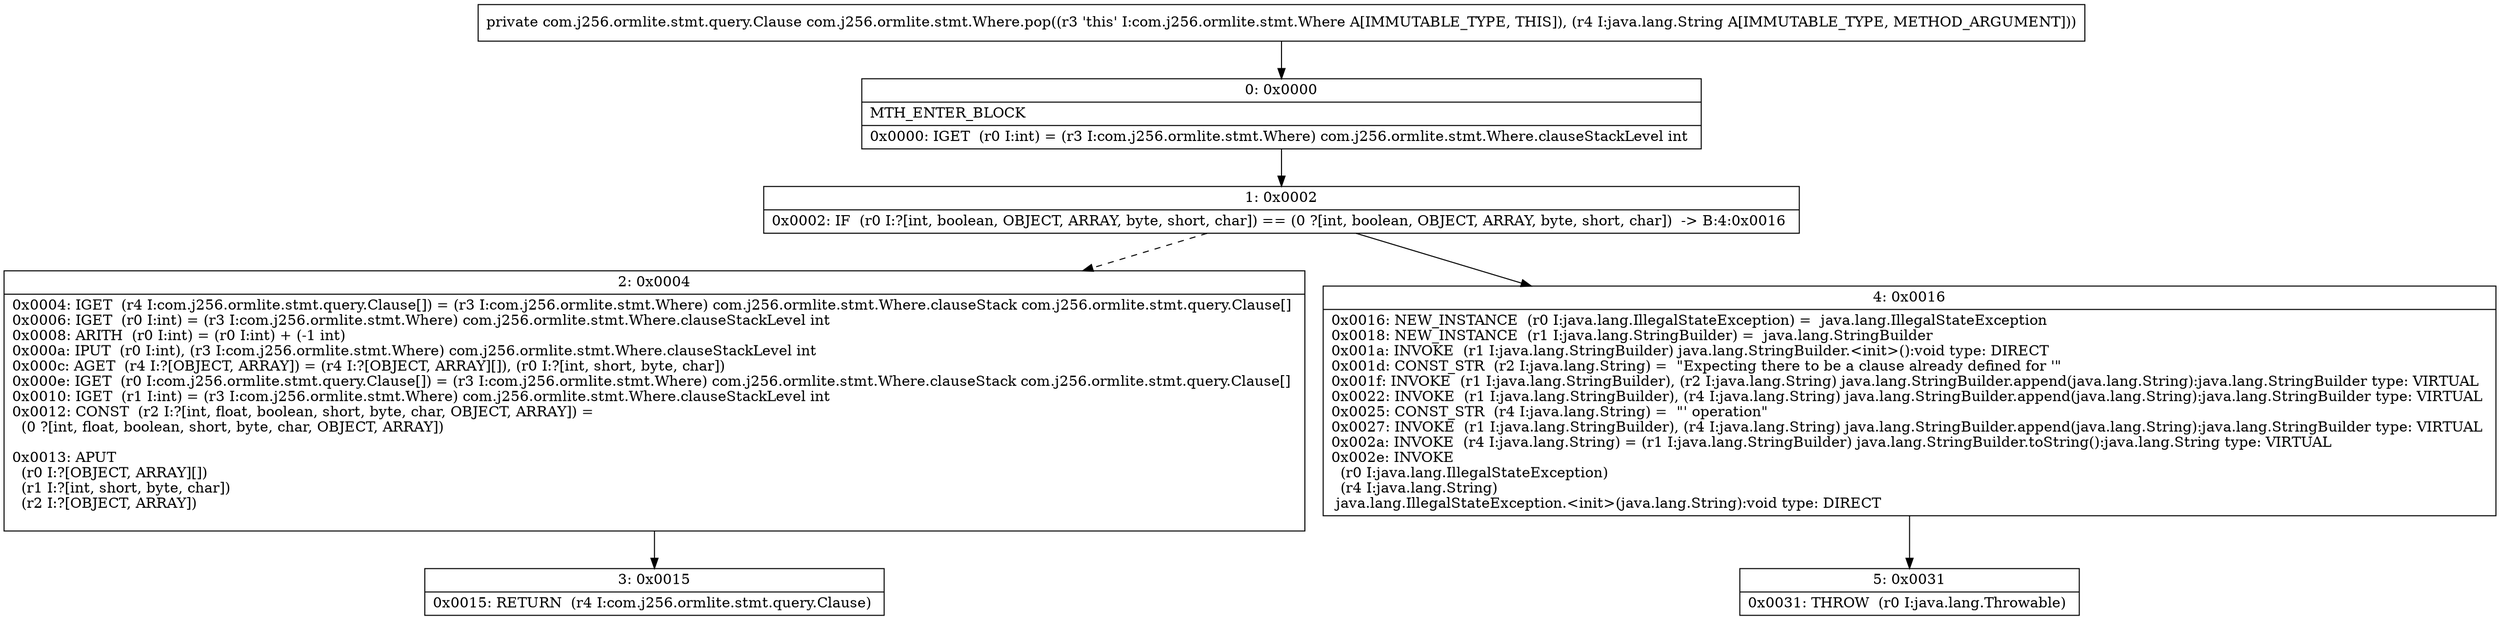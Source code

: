 digraph "CFG forcom.j256.ormlite.stmt.Where.pop(Ljava\/lang\/String;)Lcom\/j256\/ormlite\/stmt\/query\/Clause;" {
Node_0 [shape=record,label="{0\:\ 0x0000|MTH_ENTER_BLOCK\l|0x0000: IGET  (r0 I:int) = (r3 I:com.j256.ormlite.stmt.Where) com.j256.ormlite.stmt.Where.clauseStackLevel int \l}"];
Node_1 [shape=record,label="{1\:\ 0x0002|0x0002: IF  (r0 I:?[int, boolean, OBJECT, ARRAY, byte, short, char]) == (0 ?[int, boolean, OBJECT, ARRAY, byte, short, char])  \-\> B:4:0x0016 \l}"];
Node_2 [shape=record,label="{2\:\ 0x0004|0x0004: IGET  (r4 I:com.j256.ormlite.stmt.query.Clause[]) = (r3 I:com.j256.ormlite.stmt.Where) com.j256.ormlite.stmt.Where.clauseStack com.j256.ormlite.stmt.query.Clause[] \l0x0006: IGET  (r0 I:int) = (r3 I:com.j256.ormlite.stmt.Where) com.j256.ormlite.stmt.Where.clauseStackLevel int \l0x0008: ARITH  (r0 I:int) = (r0 I:int) + (\-1 int) \l0x000a: IPUT  (r0 I:int), (r3 I:com.j256.ormlite.stmt.Where) com.j256.ormlite.stmt.Where.clauseStackLevel int \l0x000c: AGET  (r4 I:?[OBJECT, ARRAY]) = (r4 I:?[OBJECT, ARRAY][]), (r0 I:?[int, short, byte, char]) \l0x000e: IGET  (r0 I:com.j256.ormlite.stmt.query.Clause[]) = (r3 I:com.j256.ormlite.stmt.Where) com.j256.ormlite.stmt.Where.clauseStack com.j256.ormlite.stmt.query.Clause[] \l0x0010: IGET  (r1 I:int) = (r3 I:com.j256.ormlite.stmt.Where) com.j256.ormlite.stmt.Where.clauseStackLevel int \l0x0012: CONST  (r2 I:?[int, float, boolean, short, byte, char, OBJECT, ARRAY]) = \l  (0 ?[int, float, boolean, short, byte, char, OBJECT, ARRAY])\l \l0x0013: APUT  \l  (r0 I:?[OBJECT, ARRAY][])\l  (r1 I:?[int, short, byte, char])\l  (r2 I:?[OBJECT, ARRAY])\l \l}"];
Node_3 [shape=record,label="{3\:\ 0x0015|0x0015: RETURN  (r4 I:com.j256.ormlite.stmt.query.Clause) \l}"];
Node_4 [shape=record,label="{4\:\ 0x0016|0x0016: NEW_INSTANCE  (r0 I:java.lang.IllegalStateException) =  java.lang.IllegalStateException \l0x0018: NEW_INSTANCE  (r1 I:java.lang.StringBuilder) =  java.lang.StringBuilder \l0x001a: INVOKE  (r1 I:java.lang.StringBuilder) java.lang.StringBuilder.\<init\>():void type: DIRECT \l0x001d: CONST_STR  (r2 I:java.lang.String) =  \"Expecting there to be a clause already defined for '\" \l0x001f: INVOKE  (r1 I:java.lang.StringBuilder), (r2 I:java.lang.String) java.lang.StringBuilder.append(java.lang.String):java.lang.StringBuilder type: VIRTUAL \l0x0022: INVOKE  (r1 I:java.lang.StringBuilder), (r4 I:java.lang.String) java.lang.StringBuilder.append(java.lang.String):java.lang.StringBuilder type: VIRTUAL \l0x0025: CONST_STR  (r4 I:java.lang.String) =  \"' operation\" \l0x0027: INVOKE  (r1 I:java.lang.StringBuilder), (r4 I:java.lang.String) java.lang.StringBuilder.append(java.lang.String):java.lang.StringBuilder type: VIRTUAL \l0x002a: INVOKE  (r4 I:java.lang.String) = (r1 I:java.lang.StringBuilder) java.lang.StringBuilder.toString():java.lang.String type: VIRTUAL \l0x002e: INVOKE  \l  (r0 I:java.lang.IllegalStateException)\l  (r4 I:java.lang.String)\l java.lang.IllegalStateException.\<init\>(java.lang.String):void type: DIRECT \l}"];
Node_5 [shape=record,label="{5\:\ 0x0031|0x0031: THROW  (r0 I:java.lang.Throwable) \l}"];
MethodNode[shape=record,label="{private com.j256.ormlite.stmt.query.Clause com.j256.ormlite.stmt.Where.pop((r3 'this' I:com.j256.ormlite.stmt.Where A[IMMUTABLE_TYPE, THIS]), (r4 I:java.lang.String A[IMMUTABLE_TYPE, METHOD_ARGUMENT])) }"];
MethodNode -> Node_0;
Node_0 -> Node_1;
Node_1 -> Node_2[style=dashed];
Node_1 -> Node_4;
Node_2 -> Node_3;
Node_4 -> Node_5;
}

